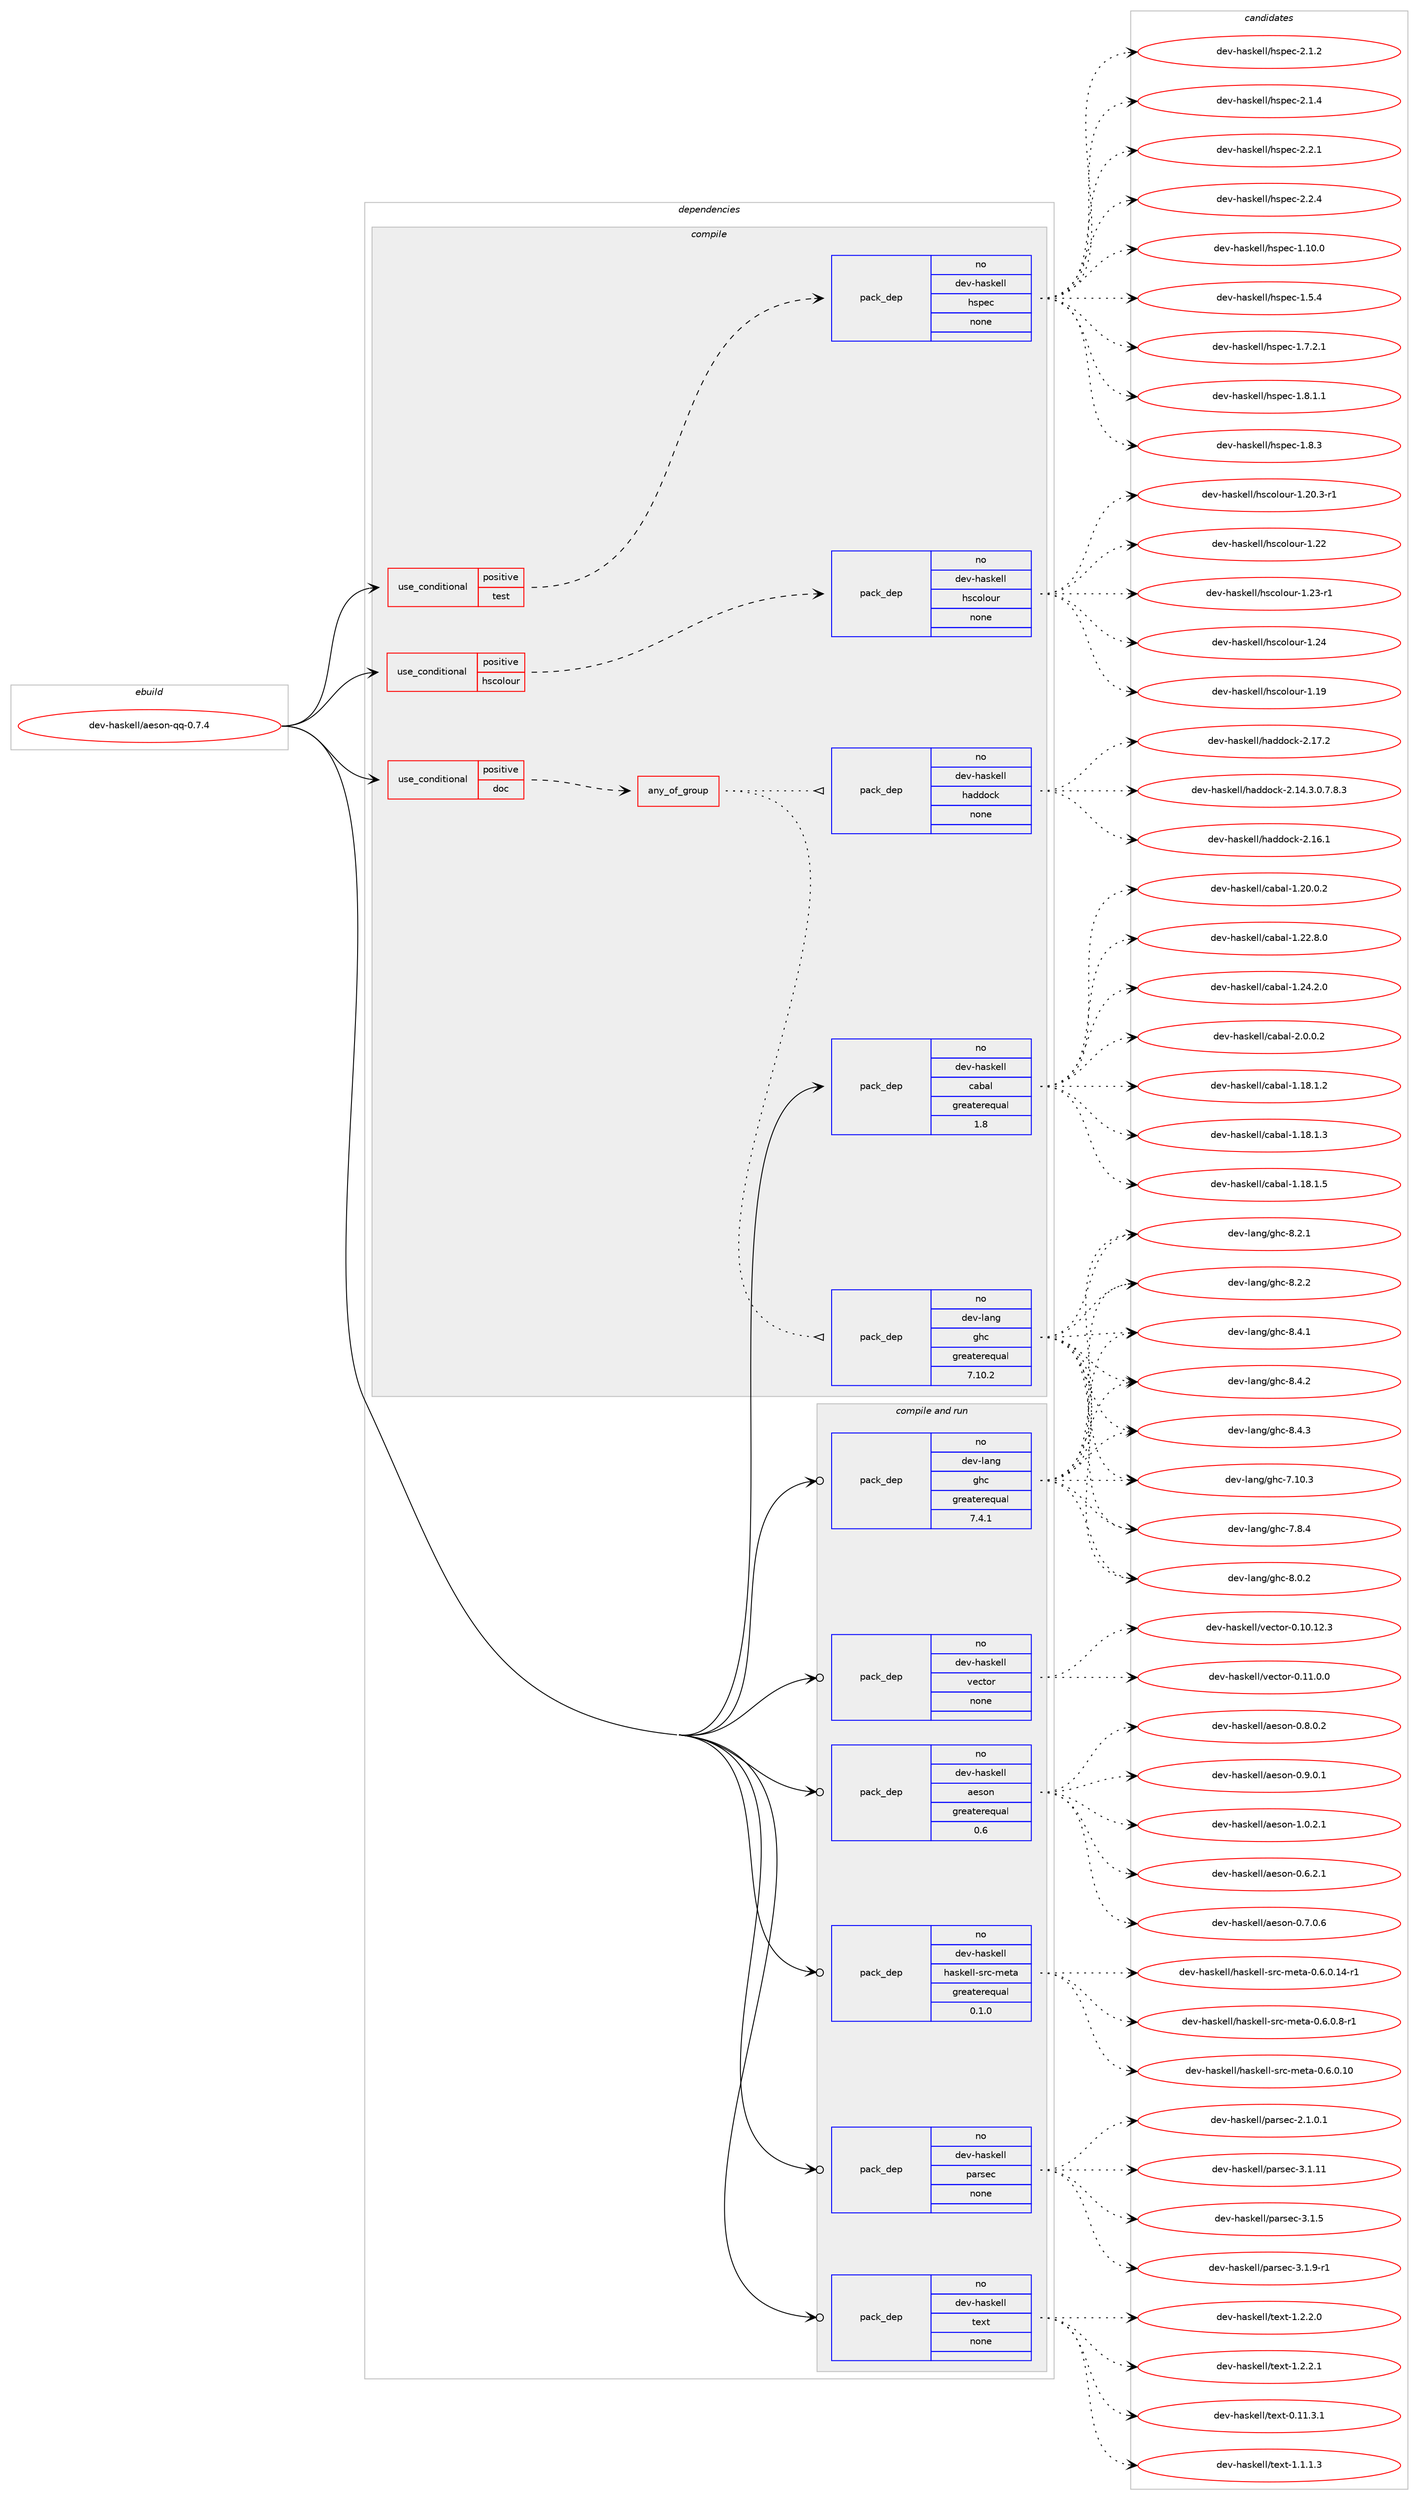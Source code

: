 digraph prolog {

# *************
# Graph options
# *************

newrank=true;
concentrate=true;
compound=true;
graph [rankdir=LR,fontname=Helvetica,fontsize=10,ranksep=1.5];#, ranksep=2.5, nodesep=0.2];
edge  [arrowhead=vee];
node  [fontname=Helvetica,fontsize=10];

# **********
# The ebuild
# **********

subgraph cluster_leftcol {
color=gray;
rank=same;
label=<<i>ebuild</i>>;
id [label="dev-haskell/aeson-qq-0.7.4", color=red, width=4, href="../dev-haskell/aeson-qq-0.7.4.svg"];
}

# ****************
# The dependencies
# ****************

subgraph cluster_midcol {
color=gray;
label=<<i>dependencies</i>>;
subgraph cluster_compile {
fillcolor="#eeeeee";
style=filled;
label=<<i>compile</i>>;
subgraph cond358494 {
dependency1325682 [label=<<TABLE BORDER="0" CELLBORDER="1" CELLSPACING="0" CELLPADDING="4"><TR><TD ROWSPAN="3" CELLPADDING="10">use_conditional</TD></TR><TR><TD>positive</TD></TR><TR><TD>doc</TD></TR></TABLE>>, shape=none, color=red];
subgraph any20488 {
dependency1325683 [label=<<TABLE BORDER="0" CELLBORDER="1" CELLSPACING="0" CELLPADDING="4"><TR><TD CELLPADDING="10">any_of_group</TD></TR></TABLE>>, shape=none, color=red];subgraph pack946148 {
dependency1325684 [label=<<TABLE BORDER="0" CELLBORDER="1" CELLSPACING="0" CELLPADDING="4" WIDTH="220"><TR><TD ROWSPAN="6" CELLPADDING="30">pack_dep</TD></TR><TR><TD WIDTH="110">no</TD></TR><TR><TD>dev-haskell</TD></TR><TR><TD>haddock</TD></TR><TR><TD>none</TD></TR><TR><TD></TD></TR></TABLE>>, shape=none, color=blue];
}
dependency1325683:e -> dependency1325684:w [weight=20,style="dotted",arrowhead="oinv"];
subgraph pack946149 {
dependency1325685 [label=<<TABLE BORDER="0" CELLBORDER="1" CELLSPACING="0" CELLPADDING="4" WIDTH="220"><TR><TD ROWSPAN="6" CELLPADDING="30">pack_dep</TD></TR><TR><TD WIDTH="110">no</TD></TR><TR><TD>dev-lang</TD></TR><TR><TD>ghc</TD></TR><TR><TD>greaterequal</TD></TR><TR><TD>7.10.2</TD></TR></TABLE>>, shape=none, color=blue];
}
dependency1325683:e -> dependency1325685:w [weight=20,style="dotted",arrowhead="oinv"];
}
dependency1325682:e -> dependency1325683:w [weight=20,style="dashed",arrowhead="vee"];
}
id:e -> dependency1325682:w [weight=20,style="solid",arrowhead="vee"];
subgraph cond358495 {
dependency1325686 [label=<<TABLE BORDER="0" CELLBORDER="1" CELLSPACING="0" CELLPADDING="4"><TR><TD ROWSPAN="3" CELLPADDING="10">use_conditional</TD></TR><TR><TD>positive</TD></TR><TR><TD>hscolour</TD></TR></TABLE>>, shape=none, color=red];
subgraph pack946150 {
dependency1325687 [label=<<TABLE BORDER="0" CELLBORDER="1" CELLSPACING="0" CELLPADDING="4" WIDTH="220"><TR><TD ROWSPAN="6" CELLPADDING="30">pack_dep</TD></TR><TR><TD WIDTH="110">no</TD></TR><TR><TD>dev-haskell</TD></TR><TR><TD>hscolour</TD></TR><TR><TD>none</TD></TR><TR><TD></TD></TR></TABLE>>, shape=none, color=blue];
}
dependency1325686:e -> dependency1325687:w [weight=20,style="dashed",arrowhead="vee"];
}
id:e -> dependency1325686:w [weight=20,style="solid",arrowhead="vee"];
subgraph cond358496 {
dependency1325688 [label=<<TABLE BORDER="0" CELLBORDER="1" CELLSPACING="0" CELLPADDING="4"><TR><TD ROWSPAN="3" CELLPADDING="10">use_conditional</TD></TR><TR><TD>positive</TD></TR><TR><TD>test</TD></TR></TABLE>>, shape=none, color=red];
subgraph pack946151 {
dependency1325689 [label=<<TABLE BORDER="0" CELLBORDER="1" CELLSPACING="0" CELLPADDING="4" WIDTH="220"><TR><TD ROWSPAN="6" CELLPADDING="30">pack_dep</TD></TR><TR><TD WIDTH="110">no</TD></TR><TR><TD>dev-haskell</TD></TR><TR><TD>hspec</TD></TR><TR><TD>none</TD></TR><TR><TD></TD></TR></TABLE>>, shape=none, color=blue];
}
dependency1325688:e -> dependency1325689:w [weight=20,style="dashed",arrowhead="vee"];
}
id:e -> dependency1325688:w [weight=20,style="solid",arrowhead="vee"];
subgraph pack946152 {
dependency1325690 [label=<<TABLE BORDER="0" CELLBORDER="1" CELLSPACING="0" CELLPADDING="4" WIDTH="220"><TR><TD ROWSPAN="6" CELLPADDING="30">pack_dep</TD></TR><TR><TD WIDTH="110">no</TD></TR><TR><TD>dev-haskell</TD></TR><TR><TD>cabal</TD></TR><TR><TD>greaterequal</TD></TR><TR><TD>1.8</TD></TR></TABLE>>, shape=none, color=blue];
}
id:e -> dependency1325690:w [weight=20,style="solid",arrowhead="vee"];
}
subgraph cluster_compileandrun {
fillcolor="#eeeeee";
style=filled;
label=<<i>compile and run</i>>;
subgraph pack946153 {
dependency1325691 [label=<<TABLE BORDER="0" CELLBORDER="1" CELLSPACING="0" CELLPADDING="4" WIDTH="220"><TR><TD ROWSPAN="6" CELLPADDING="30">pack_dep</TD></TR><TR><TD WIDTH="110">no</TD></TR><TR><TD>dev-haskell</TD></TR><TR><TD>aeson</TD></TR><TR><TD>greaterequal</TD></TR><TR><TD>0.6</TD></TR></TABLE>>, shape=none, color=blue];
}
id:e -> dependency1325691:w [weight=20,style="solid",arrowhead="odotvee"];
subgraph pack946154 {
dependency1325692 [label=<<TABLE BORDER="0" CELLBORDER="1" CELLSPACING="0" CELLPADDING="4" WIDTH="220"><TR><TD ROWSPAN="6" CELLPADDING="30">pack_dep</TD></TR><TR><TD WIDTH="110">no</TD></TR><TR><TD>dev-haskell</TD></TR><TR><TD>haskell-src-meta</TD></TR><TR><TD>greaterequal</TD></TR><TR><TD>0.1.0</TD></TR></TABLE>>, shape=none, color=blue];
}
id:e -> dependency1325692:w [weight=20,style="solid",arrowhead="odotvee"];
subgraph pack946155 {
dependency1325693 [label=<<TABLE BORDER="0" CELLBORDER="1" CELLSPACING="0" CELLPADDING="4" WIDTH="220"><TR><TD ROWSPAN="6" CELLPADDING="30">pack_dep</TD></TR><TR><TD WIDTH="110">no</TD></TR><TR><TD>dev-haskell</TD></TR><TR><TD>parsec</TD></TR><TR><TD>none</TD></TR><TR><TD></TD></TR></TABLE>>, shape=none, color=blue];
}
id:e -> dependency1325693:w [weight=20,style="solid",arrowhead="odotvee"];
subgraph pack946156 {
dependency1325694 [label=<<TABLE BORDER="0" CELLBORDER="1" CELLSPACING="0" CELLPADDING="4" WIDTH="220"><TR><TD ROWSPAN="6" CELLPADDING="30">pack_dep</TD></TR><TR><TD WIDTH="110">no</TD></TR><TR><TD>dev-haskell</TD></TR><TR><TD>text</TD></TR><TR><TD>none</TD></TR><TR><TD></TD></TR></TABLE>>, shape=none, color=blue];
}
id:e -> dependency1325694:w [weight=20,style="solid",arrowhead="odotvee"];
subgraph pack946157 {
dependency1325695 [label=<<TABLE BORDER="0" CELLBORDER="1" CELLSPACING="0" CELLPADDING="4" WIDTH="220"><TR><TD ROWSPAN="6" CELLPADDING="30">pack_dep</TD></TR><TR><TD WIDTH="110">no</TD></TR><TR><TD>dev-haskell</TD></TR><TR><TD>vector</TD></TR><TR><TD>none</TD></TR><TR><TD></TD></TR></TABLE>>, shape=none, color=blue];
}
id:e -> dependency1325695:w [weight=20,style="solid",arrowhead="odotvee"];
subgraph pack946158 {
dependency1325696 [label=<<TABLE BORDER="0" CELLBORDER="1" CELLSPACING="0" CELLPADDING="4" WIDTH="220"><TR><TD ROWSPAN="6" CELLPADDING="30">pack_dep</TD></TR><TR><TD WIDTH="110">no</TD></TR><TR><TD>dev-lang</TD></TR><TR><TD>ghc</TD></TR><TR><TD>greaterequal</TD></TR><TR><TD>7.4.1</TD></TR></TABLE>>, shape=none, color=blue];
}
id:e -> dependency1325696:w [weight=20,style="solid",arrowhead="odotvee"];
}
subgraph cluster_run {
fillcolor="#eeeeee";
style=filled;
label=<<i>run</i>>;
}
}

# **************
# The candidates
# **************

subgraph cluster_choices {
rank=same;
color=gray;
label=<<i>candidates</i>>;

subgraph choice946148 {
color=black;
nodesep=1;
choice1001011184510497115107101108108471049710010011199107455046495246514648465546564651 [label="dev-haskell/haddock-2.14.3.0.7.8.3", color=red, width=4,href="../dev-haskell/haddock-2.14.3.0.7.8.3.svg"];
choice100101118451049711510710110810847104971001001119910745504649544649 [label="dev-haskell/haddock-2.16.1", color=red, width=4,href="../dev-haskell/haddock-2.16.1.svg"];
choice100101118451049711510710110810847104971001001119910745504649554650 [label="dev-haskell/haddock-2.17.2", color=red, width=4,href="../dev-haskell/haddock-2.17.2.svg"];
dependency1325684:e -> choice1001011184510497115107101108108471049710010011199107455046495246514648465546564651:w [style=dotted,weight="100"];
dependency1325684:e -> choice100101118451049711510710110810847104971001001119910745504649544649:w [style=dotted,weight="100"];
dependency1325684:e -> choice100101118451049711510710110810847104971001001119910745504649554650:w [style=dotted,weight="100"];
}
subgraph choice946149 {
color=black;
nodesep=1;
choice1001011184510897110103471031049945554649484651 [label="dev-lang/ghc-7.10.3", color=red, width=4,href="../dev-lang/ghc-7.10.3.svg"];
choice10010111845108971101034710310499455546564652 [label="dev-lang/ghc-7.8.4", color=red, width=4,href="../dev-lang/ghc-7.8.4.svg"];
choice10010111845108971101034710310499455646484650 [label="dev-lang/ghc-8.0.2", color=red, width=4,href="../dev-lang/ghc-8.0.2.svg"];
choice10010111845108971101034710310499455646504649 [label="dev-lang/ghc-8.2.1", color=red, width=4,href="../dev-lang/ghc-8.2.1.svg"];
choice10010111845108971101034710310499455646504650 [label="dev-lang/ghc-8.2.2", color=red, width=4,href="../dev-lang/ghc-8.2.2.svg"];
choice10010111845108971101034710310499455646524649 [label="dev-lang/ghc-8.4.1", color=red, width=4,href="../dev-lang/ghc-8.4.1.svg"];
choice10010111845108971101034710310499455646524650 [label="dev-lang/ghc-8.4.2", color=red, width=4,href="../dev-lang/ghc-8.4.2.svg"];
choice10010111845108971101034710310499455646524651 [label="dev-lang/ghc-8.4.3", color=red, width=4,href="../dev-lang/ghc-8.4.3.svg"];
dependency1325685:e -> choice1001011184510897110103471031049945554649484651:w [style=dotted,weight="100"];
dependency1325685:e -> choice10010111845108971101034710310499455546564652:w [style=dotted,weight="100"];
dependency1325685:e -> choice10010111845108971101034710310499455646484650:w [style=dotted,weight="100"];
dependency1325685:e -> choice10010111845108971101034710310499455646504649:w [style=dotted,weight="100"];
dependency1325685:e -> choice10010111845108971101034710310499455646504650:w [style=dotted,weight="100"];
dependency1325685:e -> choice10010111845108971101034710310499455646524649:w [style=dotted,weight="100"];
dependency1325685:e -> choice10010111845108971101034710310499455646524650:w [style=dotted,weight="100"];
dependency1325685:e -> choice10010111845108971101034710310499455646524651:w [style=dotted,weight="100"];
}
subgraph choice946150 {
color=black;
nodesep=1;
choice100101118451049711510710110810847104115991111081111171144549464957 [label="dev-haskell/hscolour-1.19", color=red, width=4,href="../dev-haskell/hscolour-1.19.svg"];
choice10010111845104971151071011081084710411599111108111117114454946504846514511449 [label="dev-haskell/hscolour-1.20.3-r1", color=red, width=4,href="../dev-haskell/hscolour-1.20.3-r1.svg"];
choice100101118451049711510710110810847104115991111081111171144549465050 [label="dev-haskell/hscolour-1.22", color=red, width=4,href="../dev-haskell/hscolour-1.22.svg"];
choice1001011184510497115107101108108471041159911110811111711445494650514511449 [label="dev-haskell/hscolour-1.23-r1", color=red, width=4,href="../dev-haskell/hscolour-1.23-r1.svg"];
choice100101118451049711510710110810847104115991111081111171144549465052 [label="dev-haskell/hscolour-1.24", color=red, width=4,href="../dev-haskell/hscolour-1.24.svg"];
dependency1325687:e -> choice100101118451049711510710110810847104115991111081111171144549464957:w [style=dotted,weight="100"];
dependency1325687:e -> choice10010111845104971151071011081084710411599111108111117114454946504846514511449:w [style=dotted,weight="100"];
dependency1325687:e -> choice100101118451049711510710110810847104115991111081111171144549465050:w [style=dotted,weight="100"];
dependency1325687:e -> choice1001011184510497115107101108108471041159911110811111711445494650514511449:w [style=dotted,weight="100"];
dependency1325687:e -> choice100101118451049711510710110810847104115991111081111171144549465052:w [style=dotted,weight="100"];
}
subgraph choice946151 {
color=black;
nodesep=1;
choice1001011184510497115107101108108471041151121019945494649484648 [label="dev-haskell/hspec-1.10.0", color=red, width=4,href="../dev-haskell/hspec-1.10.0.svg"];
choice10010111845104971151071011081084710411511210199454946534652 [label="dev-haskell/hspec-1.5.4", color=red, width=4,href="../dev-haskell/hspec-1.5.4.svg"];
choice100101118451049711510710110810847104115112101994549465546504649 [label="dev-haskell/hspec-1.7.2.1", color=red, width=4,href="../dev-haskell/hspec-1.7.2.1.svg"];
choice100101118451049711510710110810847104115112101994549465646494649 [label="dev-haskell/hspec-1.8.1.1", color=red, width=4,href="../dev-haskell/hspec-1.8.1.1.svg"];
choice10010111845104971151071011081084710411511210199454946564651 [label="dev-haskell/hspec-1.8.3", color=red, width=4,href="../dev-haskell/hspec-1.8.3.svg"];
choice10010111845104971151071011081084710411511210199455046494650 [label="dev-haskell/hspec-2.1.2", color=red, width=4,href="../dev-haskell/hspec-2.1.2.svg"];
choice10010111845104971151071011081084710411511210199455046494652 [label="dev-haskell/hspec-2.1.4", color=red, width=4,href="../dev-haskell/hspec-2.1.4.svg"];
choice10010111845104971151071011081084710411511210199455046504649 [label="dev-haskell/hspec-2.2.1", color=red, width=4,href="../dev-haskell/hspec-2.2.1.svg"];
choice10010111845104971151071011081084710411511210199455046504652 [label="dev-haskell/hspec-2.2.4", color=red, width=4,href="../dev-haskell/hspec-2.2.4.svg"];
dependency1325689:e -> choice1001011184510497115107101108108471041151121019945494649484648:w [style=dotted,weight="100"];
dependency1325689:e -> choice10010111845104971151071011081084710411511210199454946534652:w [style=dotted,weight="100"];
dependency1325689:e -> choice100101118451049711510710110810847104115112101994549465546504649:w [style=dotted,weight="100"];
dependency1325689:e -> choice100101118451049711510710110810847104115112101994549465646494649:w [style=dotted,weight="100"];
dependency1325689:e -> choice10010111845104971151071011081084710411511210199454946564651:w [style=dotted,weight="100"];
dependency1325689:e -> choice10010111845104971151071011081084710411511210199455046494650:w [style=dotted,weight="100"];
dependency1325689:e -> choice10010111845104971151071011081084710411511210199455046494652:w [style=dotted,weight="100"];
dependency1325689:e -> choice10010111845104971151071011081084710411511210199455046504649:w [style=dotted,weight="100"];
dependency1325689:e -> choice10010111845104971151071011081084710411511210199455046504652:w [style=dotted,weight="100"];
}
subgraph choice946152 {
color=black;
nodesep=1;
choice10010111845104971151071011081084799979897108454946495646494650 [label="dev-haskell/cabal-1.18.1.2", color=red, width=4,href="../dev-haskell/cabal-1.18.1.2.svg"];
choice10010111845104971151071011081084799979897108454946495646494651 [label="dev-haskell/cabal-1.18.1.3", color=red, width=4,href="../dev-haskell/cabal-1.18.1.3.svg"];
choice10010111845104971151071011081084799979897108454946495646494653 [label="dev-haskell/cabal-1.18.1.5", color=red, width=4,href="../dev-haskell/cabal-1.18.1.5.svg"];
choice10010111845104971151071011081084799979897108454946504846484650 [label="dev-haskell/cabal-1.20.0.2", color=red, width=4,href="../dev-haskell/cabal-1.20.0.2.svg"];
choice10010111845104971151071011081084799979897108454946505046564648 [label="dev-haskell/cabal-1.22.8.0", color=red, width=4,href="../dev-haskell/cabal-1.22.8.0.svg"];
choice10010111845104971151071011081084799979897108454946505246504648 [label="dev-haskell/cabal-1.24.2.0", color=red, width=4,href="../dev-haskell/cabal-1.24.2.0.svg"];
choice100101118451049711510710110810847999798971084550464846484650 [label="dev-haskell/cabal-2.0.0.2", color=red, width=4,href="../dev-haskell/cabal-2.0.0.2.svg"];
dependency1325690:e -> choice10010111845104971151071011081084799979897108454946495646494650:w [style=dotted,weight="100"];
dependency1325690:e -> choice10010111845104971151071011081084799979897108454946495646494651:w [style=dotted,weight="100"];
dependency1325690:e -> choice10010111845104971151071011081084799979897108454946495646494653:w [style=dotted,weight="100"];
dependency1325690:e -> choice10010111845104971151071011081084799979897108454946504846484650:w [style=dotted,weight="100"];
dependency1325690:e -> choice10010111845104971151071011081084799979897108454946505046564648:w [style=dotted,weight="100"];
dependency1325690:e -> choice10010111845104971151071011081084799979897108454946505246504648:w [style=dotted,weight="100"];
dependency1325690:e -> choice100101118451049711510710110810847999798971084550464846484650:w [style=dotted,weight="100"];
}
subgraph choice946153 {
color=black;
nodesep=1;
choice100101118451049711510710110810847971011151111104548465446504649 [label="dev-haskell/aeson-0.6.2.1", color=red, width=4,href="../dev-haskell/aeson-0.6.2.1.svg"];
choice100101118451049711510710110810847971011151111104548465546484654 [label="dev-haskell/aeson-0.7.0.6", color=red, width=4,href="../dev-haskell/aeson-0.7.0.6.svg"];
choice100101118451049711510710110810847971011151111104548465646484650 [label="dev-haskell/aeson-0.8.0.2", color=red, width=4,href="../dev-haskell/aeson-0.8.0.2.svg"];
choice100101118451049711510710110810847971011151111104548465746484649 [label="dev-haskell/aeson-0.9.0.1", color=red, width=4,href="../dev-haskell/aeson-0.9.0.1.svg"];
choice100101118451049711510710110810847971011151111104549464846504649 [label="dev-haskell/aeson-1.0.2.1", color=red, width=4,href="../dev-haskell/aeson-1.0.2.1.svg"];
dependency1325691:e -> choice100101118451049711510710110810847971011151111104548465446504649:w [style=dotted,weight="100"];
dependency1325691:e -> choice100101118451049711510710110810847971011151111104548465546484654:w [style=dotted,weight="100"];
dependency1325691:e -> choice100101118451049711510710110810847971011151111104548465646484650:w [style=dotted,weight="100"];
dependency1325691:e -> choice100101118451049711510710110810847971011151111104548465746484649:w [style=dotted,weight="100"];
dependency1325691:e -> choice100101118451049711510710110810847971011151111104549464846504649:w [style=dotted,weight="100"];
}
subgraph choice946154 {
color=black;
nodesep=1;
choice1001011184510497115107101108108471049711510710110810845115114994510910111697454846544648464948 [label="dev-haskell/haskell-src-meta-0.6.0.10", color=red, width=4,href="../dev-haskell/haskell-src-meta-0.6.0.10.svg"];
choice10010111845104971151071011081084710497115107101108108451151149945109101116974548465446484649524511449 [label="dev-haskell/haskell-src-meta-0.6.0.14-r1", color=red, width=4,href="../dev-haskell/haskell-src-meta-0.6.0.14-r1.svg"];
choice100101118451049711510710110810847104971151071011081084511511499451091011169745484654464846564511449 [label="dev-haskell/haskell-src-meta-0.6.0.8-r1", color=red, width=4,href="../dev-haskell/haskell-src-meta-0.6.0.8-r1.svg"];
dependency1325692:e -> choice1001011184510497115107101108108471049711510710110810845115114994510910111697454846544648464948:w [style=dotted,weight="100"];
dependency1325692:e -> choice10010111845104971151071011081084710497115107101108108451151149945109101116974548465446484649524511449:w [style=dotted,weight="100"];
dependency1325692:e -> choice100101118451049711510710110810847104971151071011081084511511499451091011169745484654464846564511449:w [style=dotted,weight="100"];
}
subgraph choice946155 {
color=black;
nodesep=1;
choice10010111845104971151071011081084711297114115101994550464946484649 [label="dev-haskell/parsec-2.1.0.1", color=red, width=4,href="../dev-haskell/parsec-2.1.0.1.svg"];
choice100101118451049711510710110810847112971141151019945514649464949 [label="dev-haskell/parsec-3.1.11", color=red, width=4,href="../dev-haskell/parsec-3.1.11.svg"];
choice1001011184510497115107101108108471129711411510199455146494653 [label="dev-haskell/parsec-3.1.5", color=red, width=4,href="../dev-haskell/parsec-3.1.5.svg"];
choice10010111845104971151071011081084711297114115101994551464946574511449 [label="dev-haskell/parsec-3.1.9-r1", color=red, width=4,href="../dev-haskell/parsec-3.1.9-r1.svg"];
dependency1325693:e -> choice10010111845104971151071011081084711297114115101994550464946484649:w [style=dotted,weight="100"];
dependency1325693:e -> choice100101118451049711510710110810847112971141151019945514649464949:w [style=dotted,weight="100"];
dependency1325693:e -> choice1001011184510497115107101108108471129711411510199455146494653:w [style=dotted,weight="100"];
dependency1325693:e -> choice10010111845104971151071011081084711297114115101994551464946574511449:w [style=dotted,weight="100"];
}
subgraph choice946156 {
color=black;
nodesep=1;
choice100101118451049711510710110810847116101120116454846494946514649 [label="dev-haskell/text-0.11.3.1", color=red, width=4,href="../dev-haskell/text-0.11.3.1.svg"];
choice1001011184510497115107101108108471161011201164549464946494651 [label="dev-haskell/text-1.1.1.3", color=red, width=4,href="../dev-haskell/text-1.1.1.3.svg"];
choice1001011184510497115107101108108471161011201164549465046504648 [label="dev-haskell/text-1.2.2.0", color=red, width=4,href="../dev-haskell/text-1.2.2.0.svg"];
choice1001011184510497115107101108108471161011201164549465046504649 [label="dev-haskell/text-1.2.2.1", color=red, width=4,href="../dev-haskell/text-1.2.2.1.svg"];
dependency1325694:e -> choice100101118451049711510710110810847116101120116454846494946514649:w [style=dotted,weight="100"];
dependency1325694:e -> choice1001011184510497115107101108108471161011201164549464946494651:w [style=dotted,weight="100"];
dependency1325694:e -> choice1001011184510497115107101108108471161011201164549465046504648:w [style=dotted,weight="100"];
dependency1325694:e -> choice1001011184510497115107101108108471161011201164549465046504649:w [style=dotted,weight="100"];
}
subgraph choice946157 {
color=black;
nodesep=1;
choice1001011184510497115107101108108471181019911611111445484649484649504651 [label="dev-haskell/vector-0.10.12.3", color=red, width=4,href="../dev-haskell/vector-0.10.12.3.svg"];
choice10010111845104971151071011081084711810199116111114454846494946484648 [label="dev-haskell/vector-0.11.0.0", color=red, width=4,href="../dev-haskell/vector-0.11.0.0.svg"];
dependency1325695:e -> choice1001011184510497115107101108108471181019911611111445484649484649504651:w [style=dotted,weight="100"];
dependency1325695:e -> choice10010111845104971151071011081084711810199116111114454846494946484648:w [style=dotted,weight="100"];
}
subgraph choice946158 {
color=black;
nodesep=1;
choice1001011184510897110103471031049945554649484651 [label="dev-lang/ghc-7.10.3", color=red, width=4,href="../dev-lang/ghc-7.10.3.svg"];
choice10010111845108971101034710310499455546564652 [label="dev-lang/ghc-7.8.4", color=red, width=4,href="../dev-lang/ghc-7.8.4.svg"];
choice10010111845108971101034710310499455646484650 [label="dev-lang/ghc-8.0.2", color=red, width=4,href="../dev-lang/ghc-8.0.2.svg"];
choice10010111845108971101034710310499455646504649 [label="dev-lang/ghc-8.2.1", color=red, width=4,href="../dev-lang/ghc-8.2.1.svg"];
choice10010111845108971101034710310499455646504650 [label="dev-lang/ghc-8.2.2", color=red, width=4,href="../dev-lang/ghc-8.2.2.svg"];
choice10010111845108971101034710310499455646524649 [label="dev-lang/ghc-8.4.1", color=red, width=4,href="../dev-lang/ghc-8.4.1.svg"];
choice10010111845108971101034710310499455646524650 [label="dev-lang/ghc-8.4.2", color=red, width=4,href="../dev-lang/ghc-8.4.2.svg"];
choice10010111845108971101034710310499455646524651 [label="dev-lang/ghc-8.4.3", color=red, width=4,href="../dev-lang/ghc-8.4.3.svg"];
dependency1325696:e -> choice1001011184510897110103471031049945554649484651:w [style=dotted,weight="100"];
dependency1325696:e -> choice10010111845108971101034710310499455546564652:w [style=dotted,weight="100"];
dependency1325696:e -> choice10010111845108971101034710310499455646484650:w [style=dotted,weight="100"];
dependency1325696:e -> choice10010111845108971101034710310499455646504649:w [style=dotted,weight="100"];
dependency1325696:e -> choice10010111845108971101034710310499455646504650:w [style=dotted,weight="100"];
dependency1325696:e -> choice10010111845108971101034710310499455646524649:w [style=dotted,weight="100"];
dependency1325696:e -> choice10010111845108971101034710310499455646524650:w [style=dotted,weight="100"];
dependency1325696:e -> choice10010111845108971101034710310499455646524651:w [style=dotted,weight="100"];
}
}

}
